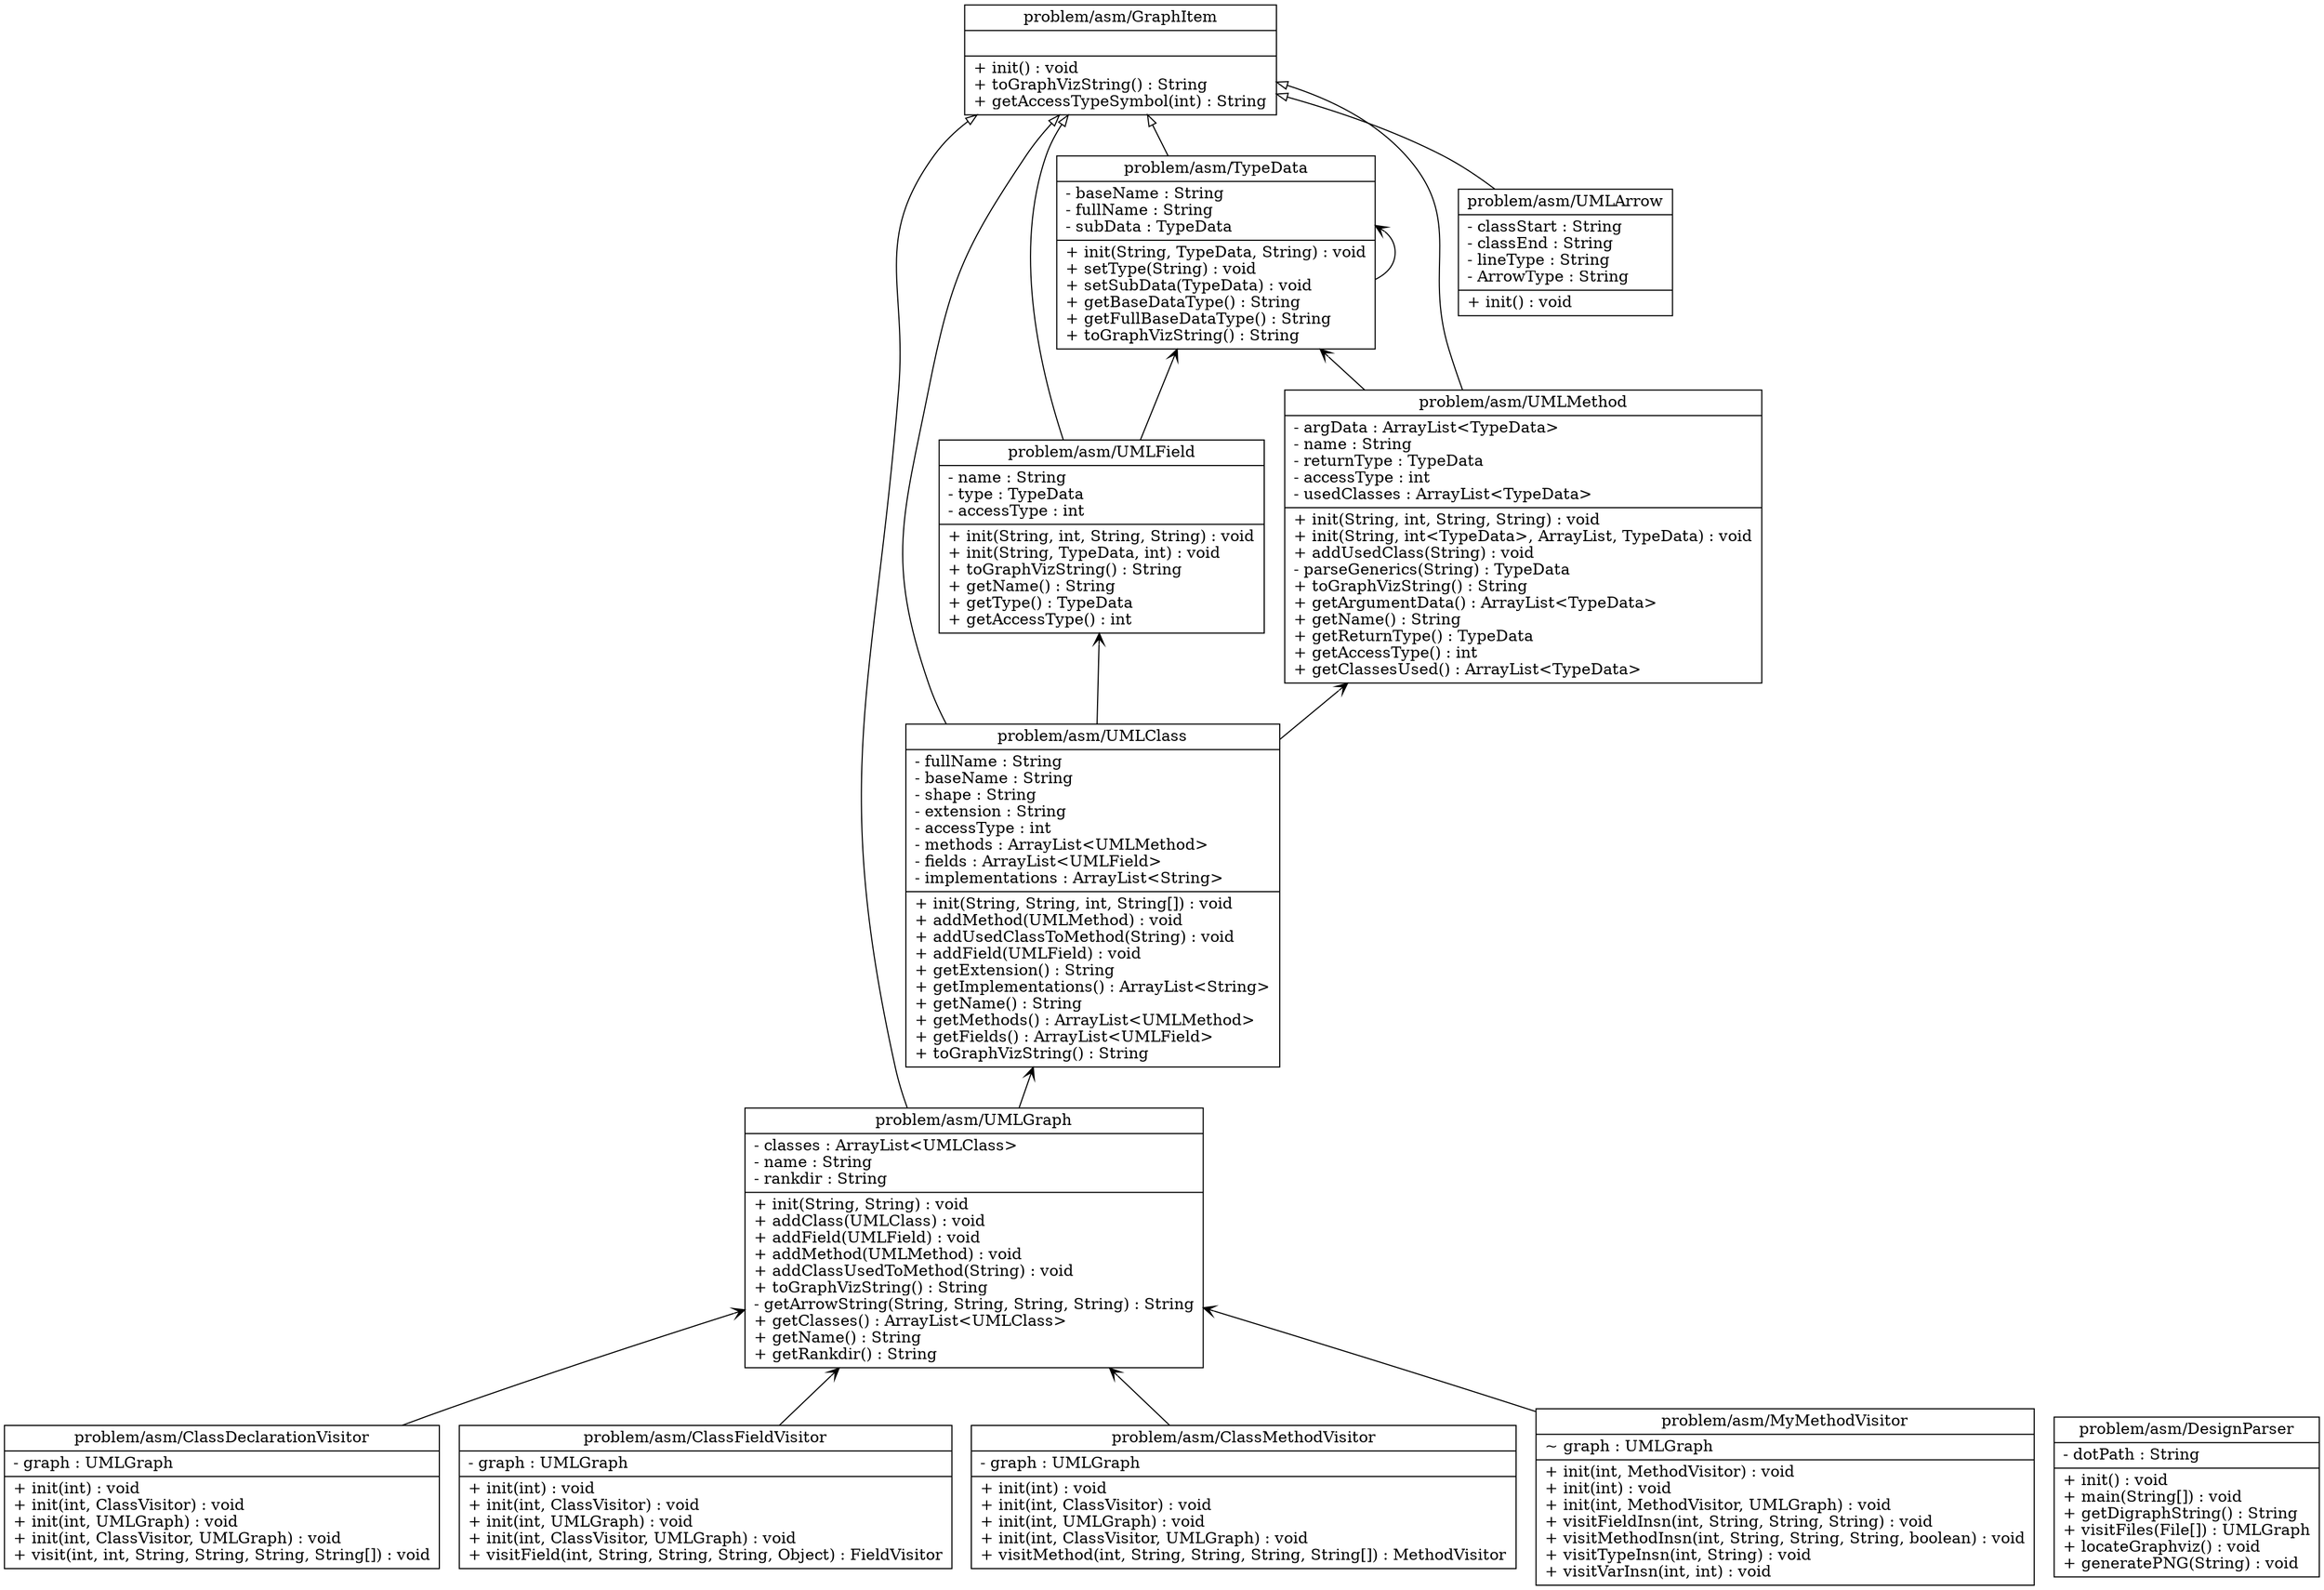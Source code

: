 digraph "Test_UML"{
	rankdir = BT
	"problem/asm/ClassDeclarationVisitor" [
	shape = "record",
	label = "{problem/asm/ClassDeclarationVisitor|- graph : UMLGraph\l|+ init(int) : void\l+ init(int, ClassVisitor) : void\l+ init(int, UMLGraph) : void\l+ init(int, ClassVisitor, UMLGraph) : void\l+ visit(int, int, String, String, String, String[]) : void\l}"
];
	"problem/asm/ClassFieldVisitor" [
	shape = "record",
	label = "{problem/asm/ClassFieldVisitor|- graph : UMLGraph\l|+ init(int) : void\l+ init(int, ClassVisitor) : void\l+ init(int, UMLGraph) : void\l+ init(int, ClassVisitor, UMLGraph) : void\l+ visitField(int, String, String, String, Object) : FieldVisitor\l}"
];
	"problem/asm/ClassMethodVisitor" [
	shape = "record",
	label = "{problem/asm/ClassMethodVisitor|- graph : UMLGraph\l|+ init(int) : void\l+ init(int, ClassVisitor) : void\l+ init(int, UMLGraph) : void\l+ init(int, ClassVisitor, UMLGraph) : void\l+ visitMethod(int, String, String, String, String[]) : MethodVisitor\l}"
];
	"problem/asm/DesignParser" [
	shape = "record",
	label = "{problem/asm/DesignParser|- dotPath : String\l|+ init() : void\l+ main(String[]) : void\l+ getDigraphString() : String\l+ visitFiles(File[]) : UMLGraph\l+ locateGraphviz() : void\l+ generatePNG(String) : void\l}"
];
	"problem/asm/GraphItem" [
	shape = "record",
	label = "{problem/asm/GraphItem||+ init() : void\l+ toGraphVizString() : String\l+ getAccessTypeSymbol(int) : String\l}"
];
	"problem/asm/MyMethodVisitor" [
	shape = "record",
	label = "{problem/asm/MyMethodVisitor|~ graph : UMLGraph\l|+ init(int, MethodVisitor) : void\l+ init(int) : void\l+ init(int, MethodVisitor, UMLGraph) : void\l+ visitFieldInsn(int, String, String, String) : void\l+ visitMethodInsn(int, String, String, String, boolean) : void\l+ visitTypeInsn(int, String) : void\l+ visitVarInsn(int, int) : void\l}"
];
	"problem/asm/TypeData" [
	shape = "record",
	label = "{problem/asm/TypeData|- baseName : String\l- fullName : String\l- subData : TypeData\l|+ init(String, TypeData, String) : void\l+ setType(String) : void\l+ setSubData(TypeData) : void\l+ getBaseDataType() : String\l+ getFullBaseDataType() : String\l+ toGraphVizString() : String\l}"
];
	"problem/asm/UMLArrow" [
	shape = "record",
	label = "{problem/asm/UMLArrow|- classStart : String\l- classEnd : String\l- lineType : String\l- ArrowType : String\l|+ init() : void\l}"
];
	"problem/asm/UMLClass" [
	shape = "record",
	label = "{problem/asm/UMLClass|- fullName : String\l- baseName : String\l- shape : String\l- extension : String\l- accessType : int\l- methods : ArrayList\<UMLMethod\>\l- fields : ArrayList\<UMLField\>\l- implementations : ArrayList\<String\>\l|+ init(String, String, int, String[]) : void\l+ addMethod(UMLMethod) : void\l+ addUsedClassToMethod(String) : void\l+ addField(UMLField) : void\l+ getExtension() : String\l+ getImplementations() : ArrayList\<String\>\l+ getName() : String\l+ getMethods() : ArrayList\<UMLMethod\>\l+ getFields() : ArrayList\<UMLField\>\l+ toGraphVizString() : String\l}"
];
	"problem/asm/UMLField" [
	shape = "record",
	label = "{problem/asm/UMLField|- name : String\l- type : TypeData\l- accessType : int\l|+ init(String, int, String, String) : void\l+ init(String, TypeData, int) : void\l+ toGraphVizString() : String\l+ getName() : String\l+ getType() : TypeData\l+ getAccessType() : int\l}"
];
	"problem/asm/UMLGraph" [
	shape = "record",
	label = "{problem/asm/UMLGraph|- classes : ArrayList\<UMLClass\>\l- name : String\l- rankdir : String\l|+ init(String, String) : void\l+ addClass(UMLClass) : void\l+ addField(UMLField) : void\l+ addMethod(UMLMethod) : void\l+ addClassUsedToMethod(String) : void\l+ toGraphVizString() : String\l- getArrowString(String, String, String, String) : String\l+ getClasses() : ArrayList\<UMLClass\>\l+ getName() : String\l+ getRankdir() : String\l}"
];
	"problem/asm/UMLMethod" [
	shape = "record",
	label = "{problem/asm/UMLMethod|- argData : ArrayList\<TypeData\>\l- name : String\l- returnType : TypeData\l- accessType : int\l- usedClasses : ArrayList\<TypeData\>\l|+ init(String, int, String, String) : void\l+ init(String, int\<TypeData\>, ArrayList, TypeData) : void\l+ addUsedClass(String) : void\l- parseGenerics(String) : TypeData\l+ toGraphVizString() : String\l+ getArgumentData() : ArrayList\<TypeData\>\l+ getName() : String\l+ getReturnType() : TypeData\l+ getAccessType() : int\l+ getClassesUsed() : ArrayList\<TypeData\>\l}"
];
"problem/asm/ClassDeclarationVisitor" -> "problem/asm/UMLGraph" [arrowhead="vee", style="solid"];
"problem/asm/ClassFieldVisitor" -> "problem/asm/UMLGraph" [arrowhead="vee", style="solid"];
"problem/asm/ClassMethodVisitor" -> "problem/asm/UMLGraph" [arrowhead="vee", style="solid"];
"problem/asm/MyMethodVisitor" -> "problem/asm/UMLGraph" [arrowhead="vee", style="solid"];
"problem/asm/TypeData" -> "problem/asm/GraphItem" [arrowhead="onormal", style=""];
"problem/asm/TypeData" -> "problem/asm/TypeData" [arrowhead="vee", style="solid"];
"problem/asm/UMLArrow" -> "problem/asm/GraphItem" [arrowhead="onormal", style=""];
"problem/asm/UMLClass" -> "problem/asm/GraphItem" [arrowhead="onormal", style=""];
"problem/asm/UMLClass" -> "problem/asm/UMLField" [arrowhead="vee", style="solid"];
"problem/asm/UMLClass" -> "problem/asm/UMLMethod" [arrowhead="vee", style="solid"];
"problem/asm/UMLField" -> "problem/asm/GraphItem" [arrowhead="onormal", style=""];
"problem/asm/UMLField" -> "problem/asm/TypeData" [arrowhead="vee", style="solid"];
"problem/asm/UMLGraph" -> "problem/asm/GraphItem" [arrowhead="onormal", style=""];
"problem/asm/UMLGraph" -> "problem/asm/UMLClass" [arrowhead="vee", style="solid"];
"problem/asm/UMLMethod" -> "problem/asm/GraphItem" [arrowhead="onormal", style=""];
"problem/asm/UMLMethod" -> "problem/asm/TypeData" [arrowhead="vee", style="solid"];

}

